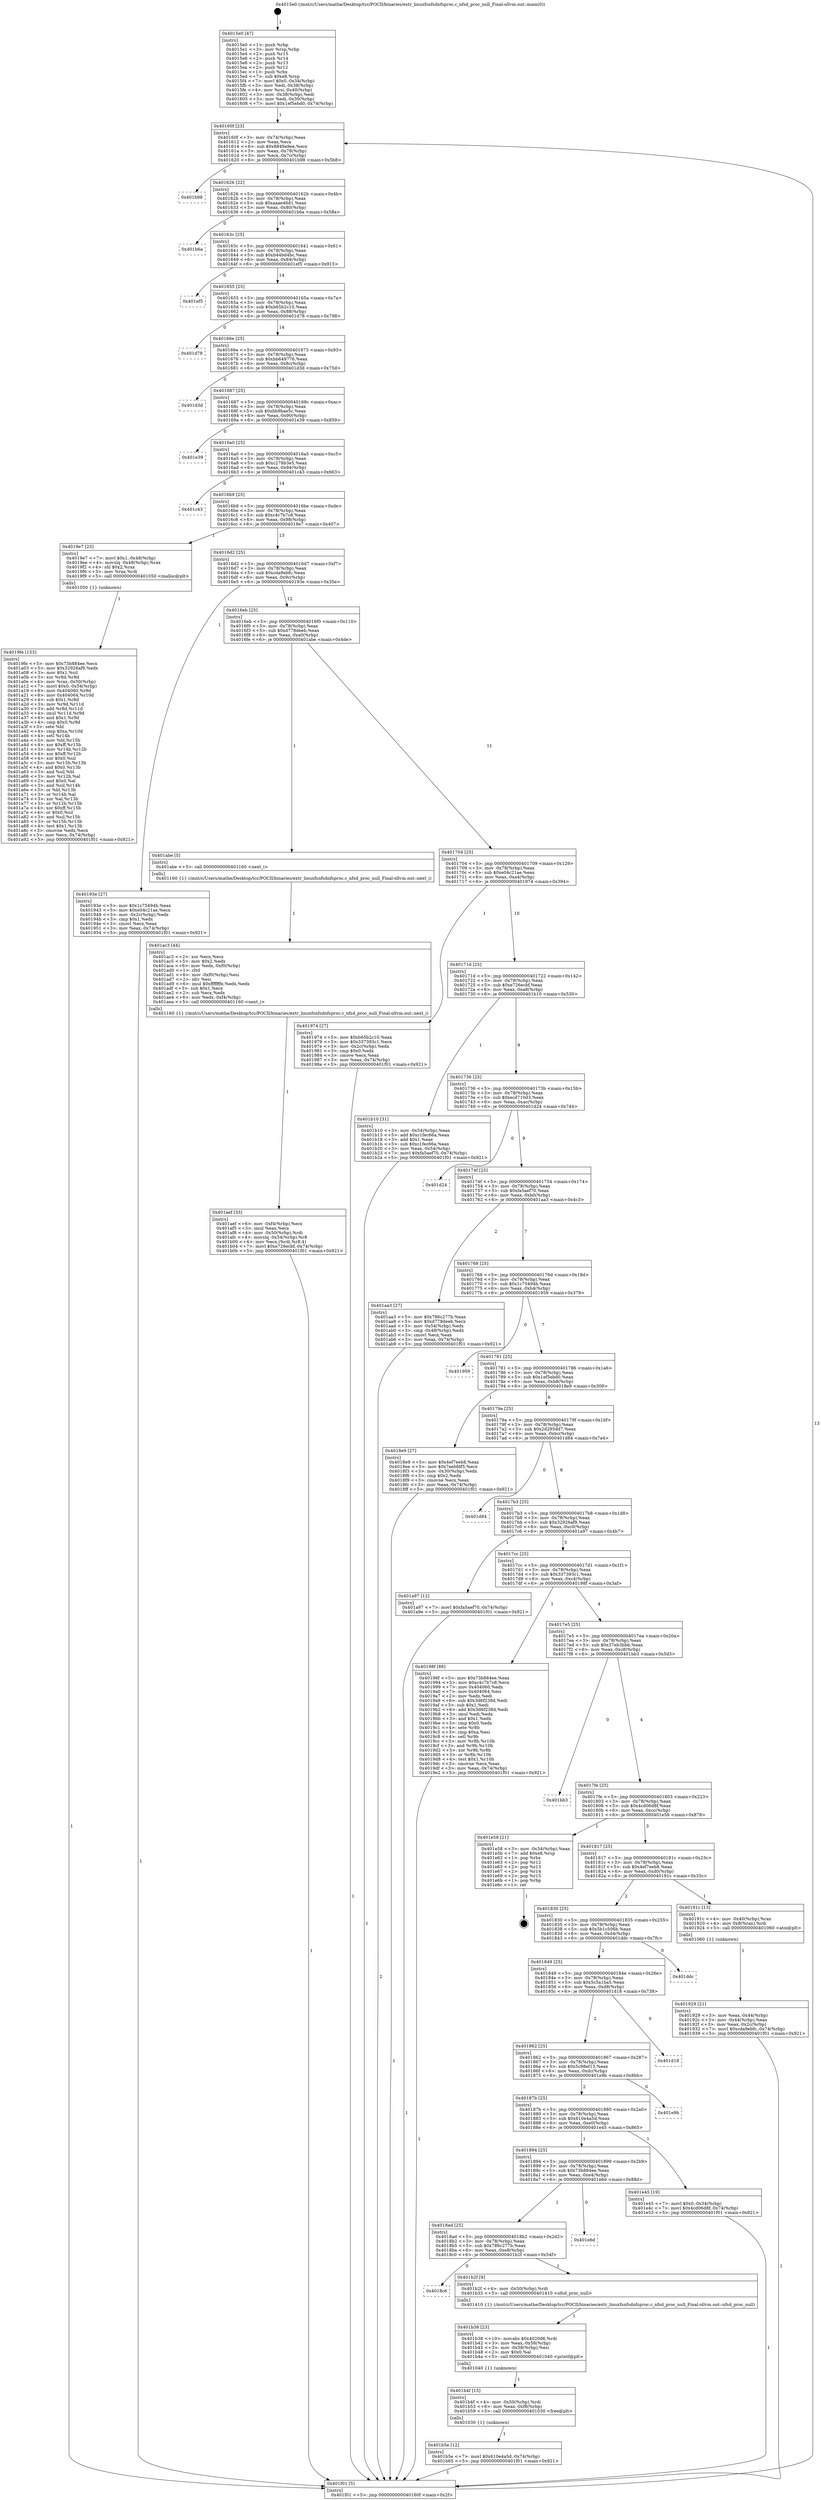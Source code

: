 digraph "0x4015e0" {
  label = "0x4015e0 (/mnt/c/Users/mathe/Desktop/tcc/POCII/binaries/extr_linuxfsnfsdnfsproc.c_nfsd_proc_null_Final-ollvm.out::main(0))"
  labelloc = "t"
  node[shape=record]

  Entry [label="",width=0.3,height=0.3,shape=circle,fillcolor=black,style=filled]
  "0x40160f" [label="{
     0x40160f [23]\l
     | [instrs]\l
     &nbsp;&nbsp;0x40160f \<+3\>: mov -0x74(%rbp),%eax\l
     &nbsp;&nbsp;0x401612 \<+2\>: mov %eax,%ecx\l
     &nbsp;&nbsp;0x401614 \<+6\>: sub $0x8849a9ee,%ecx\l
     &nbsp;&nbsp;0x40161a \<+3\>: mov %eax,-0x78(%rbp)\l
     &nbsp;&nbsp;0x40161d \<+3\>: mov %ecx,-0x7c(%rbp)\l
     &nbsp;&nbsp;0x401620 \<+6\>: je 0000000000401b98 \<main+0x5b8\>\l
  }"]
  "0x401b98" [label="{
     0x401b98\l
  }", style=dashed]
  "0x401626" [label="{
     0x401626 [22]\l
     | [instrs]\l
     &nbsp;&nbsp;0x401626 \<+5\>: jmp 000000000040162b \<main+0x4b\>\l
     &nbsp;&nbsp;0x40162b \<+3\>: mov -0x78(%rbp),%eax\l
     &nbsp;&nbsp;0x40162e \<+5\>: sub $0xaaae46d1,%eax\l
     &nbsp;&nbsp;0x401633 \<+3\>: mov %eax,-0x80(%rbp)\l
     &nbsp;&nbsp;0x401636 \<+6\>: je 0000000000401b6a \<main+0x58a\>\l
  }"]
  Exit [label="",width=0.3,height=0.3,shape=circle,fillcolor=black,style=filled,peripheries=2]
  "0x401b6a" [label="{
     0x401b6a\l
  }", style=dashed]
  "0x40163c" [label="{
     0x40163c [25]\l
     | [instrs]\l
     &nbsp;&nbsp;0x40163c \<+5\>: jmp 0000000000401641 \<main+0x61\>\l
     &nbsp;&nbsp;0x401641 \<+3\>: mov -0x78(%rbp),%eax\l
     &nbsp;&nbsp;0x401644 \<+5\>: sub $0xb44bd4bc,%eax\l
     &nbsp;&nbsp;0x401649 \<+6\>: mov %eax,-0x84(%rbp)\l
     &nbsp;&nbsp;0x40164f \<+6\>: je 0000000000401ef5 \<main+0x915\>\l
  }"]
  "0x401b5e" [label="{
     0x401b5e [12]\l
     | [instrs]\l
     &nbsp;&nbsp;0x401b5e \<+7\>: movl $0x610e4a5d,-0x74(%rbp)\l
     &nbsp;&nbsp;0x401b65 \<+5\>: jmp 0000000000401f01 \<main+0x921\>\l
  }"]
  "0x401ef5" [label="{
     0x401ef5\l
  }", style=dashed]
  "0x401655" [label="{
     0x401655 [25]\l
     | [instrs]\l
     &nbsp;&nbsp;0x401655 \<+5\>: jmp 000000000040165a \<main+0x7a\>\l
     &nbsp;&nbsp;0x40165a \<+3\>: mov -0x78(%rbp),%eax\l
     &nbsp;&nbsp;0x40165d \<+5\>: sub $0xb65b2c10,%eax\l
     &nbsp;&nbsp;0x401662 \<+6\>: mov %eax,-0x88(%rbp)\l
     &nbsp;&nbsp;0x401668 \<+6\>: je 0000000000401d78 \<main+0x798\>\l
  }"]
  "0x401b4f" [label="{
     0x401b4f [15]\l
     | [instrs]\l
     &nbsp;&nbsp;0x401b4f \<+4\>: mov -0x50(%rbp),%rdi\l
     &nbsp;&nbsp;0x401b53 \<+6\>: mov %eax,-0xf8(%rbp)\l
     &nbsp;&nbsp;0x401b59 \<+5\>: call 0000000000401030 \<free@plt\>\l
     | [calls]\l
     &nbsp;&nbsp;0x401030 \{1\} (unknown)\l
  }"]
  "0x401d78" [label="{
     0x401d78\l
  }", style=dashed]
  "0x40166e" [label="{
     0x40166e [25]\l
     | [instrs]\l
     &nbsp;&nbsp;0x40166e \<+5\>: jmp 0000000000401673 \<main+0x93\>\l
     &nbsp;&nbsp;0x401673 \<+3\>: mov -0x78(%rbp),%eax\l
     &nbsp;&nbsp;0x401676 \<+5\>: sub $0xbb649776,%eax\l
     &nbsp;&nbsp;0x40167b \<+6\>: mov %eax,-0x8c(%rbp)\l
     &nbsp;&nbsp;0x401681 \<+6\>: je 0000000000401d3d \<main+0x75d\>\l
  }"]
  "0x401b38" [label="{
     0x401b38 [23]\l
     | [instrs]\l
     &nbsp;&nbsp;0x401b38 \<+10\>: movabs $0x4020d6,%rdi\l
     &nbsp;&nbsp;0x401b42 \<+3\>: mov %eax,-0x58(%rbp)\l
     &nbsp;&nbsp;0x401b45 \<+3\>: mov -0x58(%rbp),%esi\l
     &nbsp;&nbsp;0x401b48 \<+2\>: mov $0x0,%al\l
     &nbsp;&nbsp;0x401b4a \<+5\>: call 0000000000401040 \<printf@plt\>\l
     | [calls]\l
     &nbsp;&nbsp;0x401040 \{1\} (unknown)\l
  }"]
  "0x401d3d" [label="{
     0x401d3d\l
  }", style=dashed]
  "0x401687" [label="{
     0x401687 [25]\l
     | [instrs]\l
     &nbsp;&nbsp;0x401687 \<+5\>: jmp 000000000040168c \<main+0xac\>\l
     &nbsp;&nbsp;0x40168c \<+3\>: mov -0x78(%rbp),%eax\l
     &nbsp;&nbsp;0x40168f \<+5\>: sub $0xbb9bae5c,%eax\l
     &nbsp;&nbsp;0x401694 \<+6\>: mov %eax,-0x90(%rbp)\l
     &nbsp;&nbsp;0x40169a \<+6\>: je 0000000000401e39 \<main+0x859\>\l
  }"]
  "0x4018c6" [label="{
     0x4018c6\l
  }", style=dashed]
  "0x401e39" [label="{
     0x401e39\l
  }", style=dashed]
  "0x4016a0" [label="{
     0x4016a0 [25]\l
     | [instrs]\l
     &nbsp;&nbsp;0x4016a0 \<+5\>: jmp 00000000004016a5 \<main+0xc5\>\l
     &nbsp;&nbsp;0x4016a5 \<+3\>: mov -0x78(%rbp),%eax\l
     &nbsp;&nbsp;0x4016a8 \<+5\>: sub $0xc278b3e5,%eax\l
     &nbsp;&nbsp;0x4016ad \<+6\>: mov %eax,-0x94(%rbp)\l
     &nbsp;&nbsp;0x4016b3 \<+6\>: je 0000000000401c43 \<main+0x663\>\l
  }"]
  "0x401b2f" [label="{
     0x401b2f [9]\l
     | [instrs]\l
     &nbsp;&nbsp;0x401b2f \<+4\>: mov -0x50(%rbp),%rdi\l
     &nbsp;&nbsp;0x401b33 \<+5\>: call 0000000000401410 \<nfsd_proc_null\>\l
     | [calls]\l
     &nbsp;&nbsp;0x401410 \{1\} (/mnt/c/Users/mathe/Desktop/tcc/POCII/binaries/extr_linuxfsnfsdnfsproc.c_nfsd_proc_null_Final-ollvm.out::nfsd_proc_null)\l
  }"]
  "0x401c43" [label="{
     0x401c43\l
  }", style=dashed]
  "0x4016b9" [label="{
     0x4016b9 [25]\l
     | [instrs]\l
     &nbsp;&nbsp;0x4016b9 \<+5\>: jmp 00000000004016be \<main+0xde\>\l
     &nbsp;&nbsp;0x4016be \<+3\>: mov -0x78(%rbp),%eax\l
     &nbsp;&nbsp;0x4016c1 \<+5\>: sub $0xc4c7b7c8,%eax\l
     &nbsp;&nbsp;0x4016c6 \<+6\>: mov %eax,-0x98(%rbp)\l
     &nbsp;&nbsp;0x4016cc \<+6\>: je 00000000004019e7 \<main+0x407\>\l
  }"]
  "0x4018ad" [label="{
     0x4018ad [25]\l
     | [instrs]\l
     &nbsp;&nbsp;0x4018ad \<+5\>: jmp 00000000004018b2 \<main+0x2d2\>\l
     &nbsp;&nbsp;0x4018b2 \<+3\>: mov -0x78(%rbp),%eax\l
     &nbsp;&nbsp;0x4018b5 \<+5\>: sub $0x786c277b,%eax\l
     &nbsp;&nbsp;0x4018ba \<+6\>: mov %eax,-0xe8(%rbp)\l
     &nbsp;&nbsp;0x4018c0 \<+6\>: je 0000000000401b2f \<main+0x54f\>\l
  }"]
  "0x4019e7" [label="{
     0x4019e7 [23]\l
     | [instrs]\l
     &nbsp;&nbsp;0x4019e7 \<+7\>: movl $0x1,-0x48(%rbp)\l
     &nbsp;&nbsp;0x4019ee \<+4\>: movslq -0x48(%rbp),%rax\l
     &nbsp;&nbsp;0x4019f2 \<+4\>: shl $0x2,%rax\l
     &nbsp;&nbsp;0x4019f6 \<+3\>: mov %rax,%rdi\l
     &nbsp;&nbsp;0x4019f9 \<+5\>: call 0000000000401050 \<malloc@plt\>\l
     | [calls]\l
     &nbsp;&nbsp;0x401050 \{1\} (unknown)\l
  }"]
  "0x4016d2" [label="{
     0x4016d2 [25]\l
     | [instrs]\l
     &nbsp;&nbsp;0x4016d2 \<+5\>: jmp 00000000004016d7 \<main+0xf7\>\l
     &nbsp;&nbsp;0x4016d7 \<+3\>: mov -0x78(%rbp),%eax\l
     &nbsp;&nbsp;0x4016da \<+5\>: sub $0xcda9ebfc,%eax\l
     &nbsp;&nbsp;0x4016df \<+6\>: mov %eax,-0x9c(%rbp)\l
     &nbsp;&nbsp;0x4016e5 \<+6\>: je 000000000040193e \<main+0x35e\>\l
  }"]
  "0x401e6d" [label="{
     0x401e6d\l
  }", style=dashed]
  "0x40193e" [label="{
     0x40193e [27]\l
     | [instrs]\l
     &nbsp;&nbsp;0x40193e \<+5\>: mov $0x1c75494b,%eax\l
     &nbsp;&nbsp;0x401943 \<+5\>: mov $0xe04c21ae,%ecx\l
     &nbsp;&nbsp;0x401948 \<+3\>: mov -0x2c(%rbp),%edx\l
     &nbsp;&nbsp;0x40194b \<+3\>: cmp $0x1,%edx\l
     &nbsp;&nbsp;0x40194e \<+3\>: cmovl %ecx,%eax\l
     &nbsp;&nbsp;0x401951 \<+3\>: mov %eax,-0x74(%rbp)\l
     &nbsp;&nbsp;0x401954 \<+5\>: jmp 0000000000401f01 \<main+0x921\>\l
  }"]
  "0x4016eb" [label="{
     0x4016eb [25]\l
     | [instrs]\l
     &nbsp;&nbsp;0x4016eb \<+5\>: jmp 00000000004016f0 \<main+0x110\>\l
     &nbsp;&nbsp;0x4016f0 \<+3\>: mov -0x78(%rbp),%eax\l
     &nbsp;&nbsp;0x4016f3 \<+5\>: sub $0xd778deeb,%eax\l
     &nbsp;&nbsp;0x4016f8 \<+6\>: mov %eax,-0xa0(%rbp)\l
     &nbsp;&nbsp;0x4016fe \<+6\>: je 0000000000401abe \<main+0x4de\>\l
  }"]
  "0x401894" [label="{
     0x401894 [25]\l
     | [instrs]\l
     &nbsp;&nbsp;0x401894 \<+5\>: jmp 0000000000401899 \<main+0x2b9\>\l
     &nbsp;&nbsp;0x401899 \<+3\>: mov -0x78(%rbp),%eax\l
     &nbsp;&nbsp;0x40189c \<+5\>: sub $0x73b884ee,%eax\l
     &nbsp;&nbsp;0x4018a1 \<+6\>: mov %eax,-0xe4(%rbp)\l
     &nbsp;&nbsp;0x4018a7 \<+6\>: je 0000000000401e6d \<main+0x88d\>\l
  }"]
  "0x401abe" [label="{
     0x401abe [5]\l
     | [instrs]\l
     &nbsp;&nbsp;0x401abe \<+5\>: call 0000000000401160 \<next_i\>\l
     | [calls]\l
     &nbsp;&nbsp;0x401160 \{1\} (/mnt/c/Users/mathe/Desktop/tcc/POCII/binaries/extr_linuxfsnfsdnfsproc.c_nfsd_proc_null_Final-ollvm.out::next_i)\l
  }"]
  "0x401704" [label="{
     0x401704 [25]\l
     | [instrs]\l
     &nbsp;&nbsp;0x401704 \<+5\>: jmp 0000000000401709 \<main+0x129\>\l
     &nbsp;&nbsp;0x401709 \<+3\>: mov -0x78(%rbp),%eax\l
     &nbsp;&nbsp;0x40170c \<+5\>: sub $0xe04c21ae,%eax\l
     &nbsp;&nbsp;0x401711 \<+6\>: mov %eax,-0xa4(%rbp)\l
     &nbsp;&nbsp;0x401717 \<+6\>: je 0000000000401974 \<main+0x394\>\l
  }"]
  "0x401e45" [label="{
     0x401e45 [19]\l
     | [instrs]\l
     &nbsp;&nbsp;0x401e45 \<+7\>: movl $0x0,-0x34(%rbp)\l
     &nbsp;&nbsp;0x401e4c \<+7\>: movl $0x4cd06d8f,-0x74(%rbp)\l
     &nbsp;&nbsp;0x401e53 \<+5\>: jmp 0000000000401f01 \<main+0x921\>\l
  }"]
  "0x401974" [label="{
     0x401974 [27]\l
     | [instrs]\l
     &nbsp;&nbsp;0x401974 \<+5\>: mov $0xb65b2c10,%eax\l
     &nbsp;&nbsp;0x401979 \<+5\>: mov $0x337393c1,%ecx\l
     &nbsp;&nbsp;0x40197e \<+3\>: mov -0x2c(%rbp),%edx\l
     &nbsp;&nbsp;0x401981 \<+3\>: cmp $0x0,%edx\l
     &nbsp;&nbsp;0x401984 \<+3\>: cmove %ecx,%eax\l
     &nbsp;&nbsp;0x401987 \<+3\>: mov %eax,-0x74(%rbp)\l
     &nbsp;&nbsp;0x40198a \<+5\>: jmp 0000000000401f01 \<main+0x921\>\l
  }"]
  "0x40171d" [label="{
     0x40171d [25]\l
     | [instrs]\l
     &nbsp;&nbsp;0x40171d \<+5\>: jmp 0000000000401722 \<main+0x142\>\l
     &nbsp;&nbsp;0x401722 \<+3\>: mov -0x78(%rbp),%eax\l
     &nbsp;&nbsp;0x401725 \<+5\>: sub $0xe726ecbf,%eax\l
     &nbsp;&nbsp;0x40172a \<+6\>: mov %eax,-0xa8(%rbp)\l
     &nbsp;&nbsp;0x401730 \<+6\>: je 0000000000401b10 \<main+0x530\>\l
  }"]
  "0x40187b" [label="{
     0x40187b [25]\l
     | [instrs]\l
     &nbsp;&nbsp;0x40187b \<+5\>: jmp 0000000000401880 \<main+0x2a0\>\l
     &nbsp;&nbsp;0x401880 \<+3\>: mov -0x78(%rbp),%eax\l
     &nbsp;&nbsp;0x401883 \<+5\>: sub $0x610e4a5d,%eax\l
     &nbsp;&nbsp;0x401888 \<+6\>: mov %eax,-0xe0(%rbp)\l
     &nbsp;&nbsp;0x40188e \<+6\>: je 0000000000401e45 \<main+0x865\>\l
  }"]
  "0x401b10" [label="{
     0x401b10 [31]\l
     | [instrs]\l
     &nbsp;&nbsp;0x401b10 \<+3\>: mov -0x54(%rbp),%eax\l
     &nbsp;&nbsp;0x401b13 \<+5\>: add $0xc1fec66a,%eax\l
     &nbsp;&nbsp;0x401b18 \<+3\>: add $0x1,%eax\l
     &nbsp;&nbsp;0x401b1b \<+5\>: sub $0xc1fec66a,%eax\l
     &nbsp;&nbsp;0x401b20 \<+3\>: mov %eax,-0x54(%rbp)\l
     &nbsp;&nbsp;0x401b23 \<+7\>: movl $0xfa5aef70,-0x74(%rbp)\l
     &nbsp;&nbsp;0x401b2a \<+5\>: jmp 0000000000401f01 \<main+0x921\>\l
  }"]
  "0x401736" [label="{
     0x401736 [25]\l
     | [instrs]\l
     &nbsp;&nbsp;0x401736 \<+5\>: jmp 000000000040173b \<main+0x15b\>\l
     &nbsp;&nbsp;0x40173b \<+3\>: mov -0x78(%rbp),%eax\l
     &nbsp;&nbsp;0x40173e \<+5\>: sub $0xecd710d3,%eax\l
     &nbsp;&nbsp;0x401743 \<+6\>: mov %eax,-0xac(%rbp)\l
     &nbsp;&nbsp;0x401749 \<+6\>: je 0000000000401d24 \<main+0x744\>\l
  }"]
  "0x401e9b" [label="{
     0x401e9b\l
  }", style=dashed]
  "0x401d24" [label="{
     0x401d24\l
  }", style=dashed]
  "0x40174f" [label="{
     0x40174f [25]\l
     | [instrs]\l
     &nbsp;&nbsp;0x40174f \<+5\>: jmp 0000000000401754 \<main+0x174\>\l
     &nbsp;&nbsp;0x401754 \<+3\>: mov -0x78(%rbp),%eax\l
     &nbsp;&nbsp;0x401757 \<+5\>: sub $0xfa5aef70,%eax\l
     &nbsp;&nbsp;0x40175c \<+6\>: mov %eax,-0xb0(%rbp)\l
     &nbsp;&nbsp;0x401762 \<+6\>: je 0000000000401aa3 \<main+0x4c3\>\l
  }"]
  "0x401862" [label="{
     0x401862 [25]\l
     | [instrs]\l
     &nbsp;&nbsp;0x401862 \<+5\>: jmp 0000000000401867 \<main+0x287\>\l
     &nbsp;&nbsp;0x401867 \<+3\>: mov -0x78(%rbp),%eax\l
     &nbsp;&nbsp;0x40186a \<+5\>: sub $0x5c98ef13,%eax\l
     &nbsp;&nbsp;0x40186f \<+6\>: mov %eax,-0xdc(%rbp)\l
     &nbsp;&nbsp;0x401875 \<+6\>: je 0000000000401e9b \<main+0x8bb\>\l
  }"]
  "0x401aa3" [label="{
     0x401aa3 [27]\l
     | [instrs]\l
     &nbsp;&nbsp;0x401aa3 \<+5\>: mov $0x786c277b,%eax\l
     &nbsp;&nbsp;0x401aa8 \<+5\>: mov $0xd778deeb,%ecx\l
     &nbsp;&nbsp;0x401aad \<+3\>: mov -0x54(%rbp),%edx\l
     &nbsp;&nbsp;0x401ab0 \<+3\>: cmp -0x48(%rbp),%edx\l
     &nbsp;&nbsp;0x401ab3 \<+3\>: cmovl %ecx,%eax\l
     &nbsp;&nbsp;0x401ab6 \<+3\>: mov %eax,-0x74(%rbp)\l
     &nbsp;&nbsp;0x401ab9 \<+5\>: jmp 0000000000401f01 \<main+0x921\>\l
  }"]
  "0x401768" [label="{
     0x401768 [25]\l
     | [instrs]\l
     &nbsp;&nbsp;0x401768 \<+5\>: jmp 000000000040176d \<main+0x18d\>\l
     &nbsp;&nbsp;0x40176d \<+3\>: mov -0x78(%rbp),%eax\l
     &nbsp;&nbsp;0x401770 \<+5\>: sub $0x1c75494b,%eax\l
     &nbsp;&nbsp;0x401775 \<+6\>: mov %eax,-0xb4(%rbp)\l
     &nbsp;&nbsp;0x40177b \<+6\>: je 0000000000401959 \<main+0x379\>\l
  }"]
  "0x401d18" [label="{
     0x401d18\l
  }", style=dashed]
  "0x401959" [label="{
     0x401959\l
  }", style=dashed]
  "0x401781" [label="{
     0x401781 [25]\l
     | [instrs]\l
     &nbsp;&nbsp;0x401781 \<+5\>: jmp 0000000000401786 \<main+0x1a6\>\l
     &nbsp;&nbsp;0x401786 \<+3\>: mov -0x78(%rbp),%eax\l
     &nbsp;&nbsp;0x401789 \<+5\>: sub $0x1ef5ebd0,%eax\l
     &nbsp;&nbsp;0x40178e \<+6\>: mov %eax,-0xb8(%rbp)\l
     &nbsp;&nbsp;0x401794 \<+6\>: je 00000000004018e9 \<main+0x309\>\l
  }"]
  "0x401849" [label="{
     0x401849 [25]\l
     | [instrs]\l
     &nbsp;&nbsp;0x401849 \<+5\>: jmp 000000000040184e \<main+0x26e\>\l
     &nbsp;&nbsp;0x40184e \<+3\>: mov -0x78(%rbp),%eax\l
     &nbsp;&nbsp;0x401851 \<+5\>: sub $0x5c5a1ba5,%eax\l
     &nbsp;&nbsp;0x401856 \<+6\>: mov %eax,-0xd8(%rbp)\l
     &nbsp;&nbsp;0x40185c \<+6\>: je 0000000000401d18 \<main+0x738\>\l
  }"]
  "0x4018e9" [label="{
     0x4018e9 [27]\l
     | [instrs]\l
     &nbsp;&nbsp;0x4018e9 \<+5\>: mov $0x4ef7eeb8,%eax\l
     &nbsp;&nbsp;0x4018ee \<+5\>: mov $0x7eebfdf5,%ecx\l
     &nbsp;&nbsp;0x4018f3 \<+3\>: mov -0x30(%rbp),%edx\l
     &nbsp;&nbsp;0x4018f6 \<+3\>: cmp $0x2,%edx\l
     &nbsp;&nbsp;0x4018f9 \<+3\>: cmovne %ecx,%eax\l
     &nbsp;&nbsp;0x4018fc \<+3\>: mov %eax,-0x74(%rbp)\l
     &nbsp;&nbsp;0x4018ff \<+5\>: jmp 0000000000401f01 \<main+0x921\>\l
  }"]
  "0x40179a" [label="{
     0x40179a [25]\l
     | [instrs]\l
     &nbsp;&nbsp;0x40179a \<+5\>: jmp 000000000040179f \<main+0x1bf\>\l
     &nbsp;&nbsp;0x40179f \<+3\>: mov -0x78(%rbp),%eax\l
     &nbsp;&nbsp;0x4017a2 \<+5\>: sub $0x2d295dd7,%eax\l
     &nbsp;&nbsp;0x4017a7 \<+6\>: mov %eax,-0xbc(%rbp)\l
     &nbsp;&nbsp;0x4017ad \<+6\>: je 0000000000401d84 \<main+0x7a4\>\l
  }"]
  "0x401f01" [label="{
     0x401f01 [5]\l
     | [instrs]\l
     &nbsp;&nbsp;0x401f01 \<+5\>: jmp 000000000040160f \<main+0x2f\>\l
  }"]
  "0x4015e0" [label="{
     0x4015e0 [47]\l
     | [instrs]\l
     &nbsp;&nbsp;0x4015e0 \<+1\>: push %rbp\l
     &nbsp;&nbsp;0x4015e1 \<+3\>: mov %rsp,%rbp\l
     &nbsp;&nbsp;0x4015e4 \<+2\>: push %r15\l
     &nbsp;&nbsp;0x4015e6 \<+2\>: push %r14\l
     &nbsp;&nbsp;0x4015e8 \<+2\>: push %r13\l
     &nbsp;&nbsp;0x4015ea \<+2\>: push %r12\l
     &nbsp;&nbsp;0x4015ec \<+1\>: push %rbx\l
     &nbsp;&nbsp;0x4015ed \<+7\>: sub $0xe8,%rsp\l
     &nbsp;&nbsp;0x4015f4 \<+7\>: movl $0x0,-0x34(%rbp)\l
     &nbsp;&nbsp;0x4015fb \<+3\>: mov %edi,-0x38(%rbp)\l
     &nbsp;&nbsp;0x4015fe \<+4\>: mov %rsi,-0x40(%rbp)\l
     &nbsp;&nbsp;0x401602 \<+3\>: mov -0x38(%rbp),%edi\l
     &nbsp;&nbsp;0x401605 \<+3\>: mov %edi,-0x30(%rbp)\l
     &nbsp;&nbsp;0x401608 \<+7\>: movl $0x1ef5ebd0,-0x74(%rbp)\l
  }"]
  "0x401ddc" [label="{
     0x401ddc\l
  }", style=dashed]
  "0x401d84" [label="{
     0x401d84\l
  }", style=dashed]
  "0x4017b3" [label="{
     0x4017b3 [25]\l
     | [instrs]\l
     &nbsp;&nbsp;0x4017b3 \<+5\>: jmp 00000000004017b8 \<main+0x1d8\>\l
     &nbsp;&nbsp;0x4017b8 \<+3\>: mov -0x78(%rbp),%eax\l
     &nbsp;&nbsp;0x4017bb \<+5\>: sub $0x32926af9,%eax\l
     &nbsp;&nbsp;0x4017c0 \<+6\>: mov %eax,-0xc0(%rbp)\l
     &nbsp;&nbsp;0x4017c6 \<+6\>: je 0000000000401a97 \<main+0x4b7\>\l
  }"]
  "0x401aef" [label="{
     0x401aef [33]\l
     | [instrs]\l
     &nbsp;&nbsp;0x401aef \<+6\>: mov -0xf4(%rbp),%ecx\l
     &nbsp;&nbsp;0x401af5 \<+3\>: imul %eax,%ecx\l
     &nbsp;&nbsp;0x401af8 \<+4\>: mov -0x50(%rbp),%rdi\l
     &nbsp;&nbsp;0x401afc \<+4\>: movslq -0x54(%rbp),%r8\l
     &nbsp;&nbsp;0x401b00 \<+4\>: mov %ecx,(%rdi,%r8,4)\l
     &nbsp;&nbsp;0x401b04 \<+7\>: movl $0xe726ecbf,-0x74(%rbp)\l
     &nbsp;&nbsp;0x401b0b \<+5\>: jmp 0000000000401f01 \<main+0x921\>\l
  }"]
  "0x401a97" [label="{
     0x401a97 [12]\l
     | [instrs]\l
     &nbsp;&nbsp;0x401a97 \<+7\>: movl $0xfa5aef70,-0x74(%rbp)\l
     &nbsp;&nbsp;0x401a9e \<+5\>: jmp 0000000000401f01 \<main+0x921\>\l
  }"]
  "0x4017cc" [label="{
     0x4017cc [25]\l
     | [instrs]\l
     &nbsp;&nbsp;0x4017cc \<+5\>: jmp 00000000004017d1 \<main+0x1f1\>\l
     &nbsp;&nbsp;0x4017d1 \<+3\>: mov -0x78(%rbp),%eax\l
     &nbsp;&nbsp;0x4017d4 \<+5\>: sub $0x337393c1,%eax\l
     &nbsp;&nbsp;0x4017d9 \<+6\>: mov %eax,-0xc4(%rbp)\l
     &nbsp;&nbsp;0x4017df \<+6\>: je 000000000040198f \<main+0x3af\>\l
  }"]
  "0x401ac3" [label="{
     0x401ac3 [44]\l
     | [instrs]\l
     &nbsp;&nbsp;0x401ac3 \<+2\>: xor %ecx,%ecx\l
     &nbsp;&nbsp;0x401ac5 \<+5\>: mov $0x2,%edx\l
     &nbsp;&nbsp;0x401aca \<+6\>: mov %edx,-0xf0(%rbp)\l
     &nbsp;&nbsp;0x401ad0 \<+1\>: cltd\l
     &nbsp;&nbsp;0x401ad1 \<+6\>: mov -0xf0(%rbp),%esi\l
     &nbsp;&nbsp;0x401ad7 \<+2\>: idiv %esi\l
     &nbsp;&nbsp;0x401ad9 \<+6\>: imul $0xfffffffe,%edx,%edx\l
     &nbsp;&nbsp;0x401adf \<+3\>: sub $0x1,%ecx\l
     &nbsp;&nbsp;0x401ae2 \<+2\>: sub %ecx,%edx\l
     &nbsp;&nbsp;0x401ae4 \<+6\>: mov %edx,-0xf4(%rbp)\l
     &nbsp;&nbsp;0x401aea \<+5\>: call 0000000000401160 \<next_i\>\l
     | [calls]\l
     &nbsp;&nbsp;0x401160 \{1\} (/mnt/c/Users/mathe/Desktop/tcc/POCII/binaries/extr_linuxfsnfsdnfsproc.c_nfsd_proc_null_Final-ollvm.out::next_i)\l
  }"]
  "0x40198f" [label="{
     0x40198f [88]\l
     | [instrs]\l
     &nbsp;&nbsp;0x40198f \<+5\>: mov $0x73b884ee,%eax\l
     &nbsp;&nbsp;0x401994 \<+5\>: mov $0xc4c7b7c8,%ecx\l
     &nbsp;&nbsp;0x401999 \<+7\>: mov 0x404060,%edx\l
     &nbsp;&nbsp;0x4019a0 \<+7\>: mov 0x404064,%esi\l
     &nbsp;&nbsp;0x4019a7 \<+2\>: mov %edx,%edi\l
     &nbsp;&nbsp;0x4019a9 \<+6\>: sub $0x3d6f238d,%edi\l
     &nbsp;&nbsp;0x4019af \<+3\>: sub $0x1,%edi\l
     &nbsp;&nbsp;0x4019b2 \<+6\>: add $0x3d6f238d,%edi\l
     &nbsp;&nbsp;0x4019b8 \<+3\>: imul %edi,%edx\l
     &nbsp;&nbsp;0x4019bb \<+3\>: and $0x1,%edx\l
     &nbsp;&nbsp;0x4019be \<+3\>: cmp $0x0,%edx\l
     &nbsp;&nbsp;0x4019c1 \<+4\>: sete %r8b\l
     &nbsp;&nbsp;0x4019c5 \<+3\>: cmp $0xa,%esi\l
     &nbsp;&nbsp;0x4019c8 \<+4\>: setl %r9b\l
     &nbsp;&nbsp;0x4019cc \<+3\>: mov %r8b,%r10b\l
     &nbsp;&nbsp;0x4019cf \<+3\>: and %r9b,%r10b\l
     &nbsp;&nbsp;0x4019d2 \<+3\>: xor %r9b,%r8b\l
     &nbsp;&nbsp;0x4019d5 \<+3\>: or %r8b,%r10b\l
     &nbsp;&nbsp;0x4019d8 \<+4\>: test $0x1,%r10b\l
     &nbsp;&nbsp;0x4019dc \<+3\>: cmovne %ecx,%eax\l
     &nbsp;&nbsp;0x4019df \<+3\>: mov %eax,-0x74(%rbp)\l
     &nbsp;&nbsp;0x4019e2 \<+5\>: jmp 0000000000401f01 \<main+0x921\>\l
  }"]
  "0x4017e5" [label="{
     0x4017e5 [25]\l
     | [instrs]\l
     &nbsp;&nbsp;0x4017e5 \<+5\>: jmp 00000000004017ea \<main+0x20a\>\l
     &nbsp;&nbsp;0x4017ea \<+3\>: mov -0x78(%rbp),%eax\l
     &nbsp;&nbsp;0x4017ed \<+5\>: sub $0x37eb3bbb,%eax\l
     &nbsp;&nbsp;0x4017f2 \<+6\>: mov %eax,-0xc8(%rbp)\l
     &nbsp;&nbsp;0x4017f8 \<+6\>: je 0000000000401bb3 \<main+0x5d3\>\l
  }"]
  "0x4019fe" [label="{
     0x4019fe [153]\l
     | [instrs]\l
     &nbsp;&nbsp;0x4019fe \<+5\>: mov $0x73b884ee,%ecx\l
     &nbsp;&nbsp;0x401a03 \<+5\>: mov $0x32926af9,%edx\l
     &nbsp;&nbsp;0x401a08 \<+3\>: mov $0x1,%sil\l
     &nbsp;&nbsp;0x401a0b \<+3\>: xor %r8d,%r8d\l
     &nbsp;&nbsp;0x401a0e \<+4\>: mov %rax,-0x50(%rbp)\l
     &nbsp;&nbsp;0x401a12 \<+7\>: movl $0x0,-0x54(%rbp)\l
     &nbsp;&nbsp;0x401a19 \<+8\>: mov 0x404060,%r9d\l
     &nbsp;&nbsp;0x401a21 \<+8\>: mov 0x404064,%r10d\l
     &nbsp;&nbsp;0x401a29 \<+4\>: sub $0x1,%r8d\l
     &nbsp;&nbsp;0x401a2d \<+3\>: mov %r9d,%r11d\l
     &nbsp;&nbsp;0x401a30 \<+3\>: add %r8d,%r11d\l
     &nbsp;&nbsp;0x401a33 \<+4\>: imul %r11d,%r9d\l
     &nbsp;&nbsp;0x401a37 \<+4\>: and $0x1,%r9d\l
     &nbsp;&nbsp;0x401a3b \<+4\>: cmp $0x0,%r9d\l
     &nbsp;&nbsp;0x401a3f \<+3\>: sete %bl\l
     &nbsp;&nbsp;0x401a42 \<+4\>: cmp $0xa,%r10d\l
     &nbsp;&nbsp;0x401a46 \<+4\>: setl %r14b\l
     &nbsp;&nbsp;0x401a4a \<+3\>: mov %bl,%r15b\l
     &nbsp;&nbsp;0x401a4d \<+4\>: xor $0xff,%r15b\l
     &nbsp;&nbsp;0x401a51 \<+3\>: mov %r14b,%r12b\l
     &nbsp;&nbsp;0x401a54 \<+4\>: xor $0xff,%r12b\l
     &nbsp;&nbsp;0x401a58 \<+4\>: xor $0x0,%sil\l
     &nbsp;&nbsp;0x401a5c \<+3\>: mov %r15b,%r13b\l
     &nbsp;&nbsp;0x401a5f \<+4\>: and $0x0,%r13b\l
     &nbsp;&nbsp;0x401a63 \<+3\>: and %sil,%bl\l
     &nbsp;&nbsp;0x401a66 \<+3\>: mov %r12b,%al\l
     &nbsp;&nbsp;0x401a69 \<+2\>: and $0x0,%al\l
     &nbsp;&nbsp;0x401a6b \<+3\>: and %sil,%r14b\l
     &nbsp;&nbsp;0x401a6e \<+3\>: or %bl,%r13b\l
     &nbsp;&nbsp;0x401a71 \<+3\>: or %r14b,%al\l
     &nbsp;&nbsp;0x401a74 \<+3\>: xor %al,%r13b\l
     &nbsp;&nbsp;0x401a77 \<+3\>: or %r12b,%r15b\l
     &nbsp;&nbsp;0x401a7a \<+4\>: xor $0xff,%r15b\l
     &nbsp;&nbsp;0x401a7e \<+4\>: or $0x0,%sil\l
     &nbsp;&nbsp;0x401a82 \<+3\>: and %sil,%r15b\l
     &nbsp;&nbsp;0x401a85 \<+3\>: or %r15b,%r13b\l
     &nbsp;&nbsp;0x401a88 \<+4\>: test $0x1,%r13b\l
     &nbsp;&nbsp;0x401a8c \<+3\>: cmovne %edx,%ecx\l
     &nbsp;&nbsp;0x401a8f \<+3\>: mov %ecx,-0x74(%rbp)\l
     &nbsp;&nbsp;0x401a92 \<+5\>: jmp 0000000000401f01 \<main+0x921\>\l
  }"]
  "0x401bb3" [label="{
     0x401bb3\l
  }", style=dashed]
  "0x4017fe" [label="{
     0x4017fe [25]\l
     | [instrs]\l
     &nbsp;&nbsp;0x4017fe \<+5\>: jmp 0000000000401803 \<main+0x223\>\l
     &nbsp;&nbsp;0x401803 \<+3\>: mov -0x78(%rbp),%eax\l
     &nbsp;&nbsp;0x401806 \<+5\>: sub $0x4cd06d8f,%eax\l
     &nbsp;&nbsp;0x40180b \<+6\>: mov %eax,-0xcc(%rbp)\l
     &nbsp;&nbsp;0x401811 \<+6\>: je 0000000000401e58 \<main+0x878\>\l
  }"]
  "0x401929" [label="{
     0x401929 [21]\l
     | [instrs]\l
     &nbsp;&nbsp;0x401929 \<+3\>: mov %eax,-0x44(%rbp)\l
     &nbsp;&nbsp;0x40192c \<+3\>: mov -0x44(%rbp),%eax\l
     &nbsp;&nbsp;0x40192f \<+3\>: mov %eax,-0x2c(%rbp)\l
     &nbsp;&nbsp;0x401932 \<+7\>: movl $0xcda9ebfc,-0x74(%rbp)\l
     &nbsp;&nbsp;0x401939 \<+5\>: jmp 0000000000401f01 \<main+0x921\>\l
  }"]
  "0x401e58" [label="{
     0x401e58 [21]\l
     | [instrs]\l
     &nbsp;&nbsp;0x401e58 \<+3\>: mov -0x34(%rbp),%eax\l
     &nbsp;&nbsp;0x401e5b \<+7\>: add $0xe8,%rsp\l
     &nbsp;&nbsp;0x401e62 \<+1\>: pop %rbx\l
     &nbsp;&nbsp;0x401e63 \<+2\>: pop %r12\l
     &nbsp;&nbsp;0x401e65 \<+2\>: pop %r13\l
     &nbsp;&nbsp;0x401e67 \<+2\>: pop %r14\l
     &nbsp;&nbsp;0x401e69 \<+2\>: pop %r15\l
     &nbsp;&nbsp;0x401e6b \<+1\>: pop %rbp\l
     &nbsp;&nbsp;0x401e6c \<+1\>: ret\l
  }"]
  "0x401817" [label="{
     0x401817 [25]\l
     | [instrs]\l
     &nbsp;&nbsp;0x401817 \<+5\>: jmp 000000000040181c \<main+0x23c\>\l
     &nbsp;&nbsp;0x40181c \<+3\>: mov -0x78(%rbp),%eax\l
     &nbsp;&nbsp;0x40181f \<+5\>: sub $0x4ef7eeb8,%eax\l
     &nbsp;&nbsp;0x401824 \<+6\>: mov %eax,-0xd0(%rbp)\l
     &nbsp;&nbsp;0x40182a \<+6\>: je 000000000040191c \<main+0x33c\>\l
  }"]
  "0x401830" [label="{
     0x401830 [25]\l
     | [instrs]\l
     &nbsp;&nbsp;0x401830 \<+5\>: jmp 0000000000401835 \<main+0x255\>\l
     &nbsp;&nbsp;0x401835 \<+3\>: mov -0x78(%rbp),%eax\l
     &nbsp;&nbsp;0x401838 \<+5\>: sub $0x5b1c506b,%eax\l
     &nbsp;&nbsp;0x40183d \<+6\>: mov %eax,-0xd4(%rbp)\l
     &nbsp;&nbsp;0x401843 \<+6\>: je 0000000000401ddc \<main+0x7fc\>\l
  }"]
  "0x40191c" [label="{
     0x40191c [13]\l
     | [instrs]\l
     &nbsp;&nbsp;0x40191c \<+4\>: mov -0x40(%rbp),%rax\l
     &nbsp;&nbsp;0x401920 \<+4\>: mov 0x8(%rax),%rdi\l
     &nbsp;&nbsp;0x401924 \<+5\>: call 0000000000401060 \<atoi@plt\>\l
     | [calls]\l
     &nbsp;&nbsp;0x401060 \{1\} (unknown)\l
  }"]
  Entry -> "0x4015e0" [label=" 1"]
  "0x40160f" -> "0x401b98" [label=" 0"]
  "0x40160f" -> "0x401626" [label=" 14"]
  "0x401e58" -> Exit [label=" 1"]
  "0x401626" -> "0x401b6a" [label=" 0"]
  "0x401626" -> "0x40163c" [label=" 14"]
  "0x401e45" -> "0x401f01" [label=" 1"]
  "0x40163c" -> "0x401ef5" [label=" 0"]
  "0x40163c" -> "0x401655" [label=" 14"]
  "0x401b5e" -> "0x401f01" [label=" 1"]
  "0x401655" -> "0x401d78" [label=" 0"]
  "0x401655" -> "0x40166e" [label=" 14"]
  "0x401b4f" -> "0x401b5e" [label=" 1"]
  "0x40166e" -> "0x401d3d" [label=" 0"]
  "0x40166e" -> "0x401687" [label=" 14"]
  "0x401b38" -> "0x401b4f" [label=" 1"]
  "0x401687" -> "0x401e39" [label=" 0"]
  "0x401687" -> "0x4016a0" [label=" 14"]
  "0x401b2f" -> "0x401b38" [label=" 1"]
  "0x4016a0" -> "0x401c43" [label=" 0"]
  "0x4016a0" -> "0x4016b9" [label=" 14"]
  "0x4018ad" -> "0x4018c6" [label=" 0"]
  "0x4016b9" -> "0x4019e7" [label=" 1"]
  "0x4016b9" -> "0x4016d2" [label=" 13"]
  "0x4018ad" -> "0x401b2f" [label=" 1"]
  "0x4016d2" -> "0x40193e" [label=" 1"]
  "0x4016d2" -> "0x4016eb" [label=" 12"]
  "0x401894" -> "0x4018ad" [label=" 1"]
  "0x4016eb" -> "0x401abe" [label=" 1"]
  "0x4016eb" -> "0x401704" [label=" 11"]
  "0x401894" -> "0x401e6d" [label=" 0"]
  "0x401704" -> "0x401974" [label=" 1"]
  "0x401704" -> "0x40171d" [label=" 10"]
  "0x40187b" -> "0x401894" [label=" 1"]
  "0x40171d" -> "0x401b10" [label=" 1"]
  "0x40171d" -> "0x401736" [label=" 9"]
  "0x40187b" -> "0x401e45" [label=" 1"]
  "0x401736" -> "0x401d24" [label=" 0"]
  "0x401736" -> "0x40174f" [label=" 9"]
  "0x401862" -> "0x40187b" [label=" 2"]
  "0x40174f" -> "0x401aa3" [label=" 2"]
  "0x40174f" -> "0x401768" [label=" 7"]
  "0x401862" -> "0x401e9b" [label=" 0"]
  "0x401768" -> "0x401959" [label=" 0"]
  "0x401768" -> "0x401781" [label=" 7"]
  "0x401849" -> "0x401862" [label=" 2"]
  "0x401781" -> "0x4018e9" [label=" 1"]
  "0x401781" -> "0x40179a" [label=" 6"]
  "0x4018e9" -> "0x401f01" [label=" 1"]
  "0x4015e0" -> "0x40160f" [label=" 1"]
  "0x401f01" -> "0x40160f" [label=" 13"]
  "0x401849" -> "0x401d18" [label=" 0"]
  "0x40179a" -> "0x401d84" [label=" 0"]
  "0x40179a" -> "0x4017b3" [label=" 6"]
  "0x401830" -> "0x401849" [label=" 2"]
  "0x4017b3" -> "0x401a97" [label=" 1"]
  "0x4017b3" -> "0x4017cc" [label=" 5"]
  "0x401830" -> "0x401ddc" [label=" 0"]
  "0x4017cc" -> "0x40198f" [label=" 1"]
  "0x4017cc" -> "0x4017e5" [label=" 4"]
  "0x401b10" -> "0x401f01" [label=" 1"]
  "0x4017e5" -> "0x401bb3" [label=" 0"]
  "0x4017e5" -> "0x4017fe" [label=" 4"]
  "0x401aef" -> "0x401f01" [label=" 1"]
  "0x4017fe" -> "0x401e58" [label=" 1"]
  "0x4017fe" -> "0x401817" [label=" 3"]
  "0x401ac3" -> "0x401aef" [label=" 1"]
  "0x401817" -> "0x40191c" [label=" 1"]
  "0x401817" -> "0x401830" [label=" 2"]
  "0x40191c" -> "0x401929" [label=" 1"]
  "0x401929" -> "0x401f01" [label=" 1"]
  "0x40193e" -> "0x401f01" [label=" 1"]
  "0x401974" -> "0x401f01" [label=" 1"]
  "0x40198f" -> "0x401f01" [label=" 1"]
  "0x4019e7" -> "0x4019fe" [label=" 1"]
  "0x4019fe" -> "0x401f01" [label=" 1"]
  "0x401a97" -> "0x401f01" [label=" 1"]
  "0x401aa3" -> "0x401f01" [label=" 2"]
  "0x401abe" -> "0x401ac3" [label=" 1"]
}
